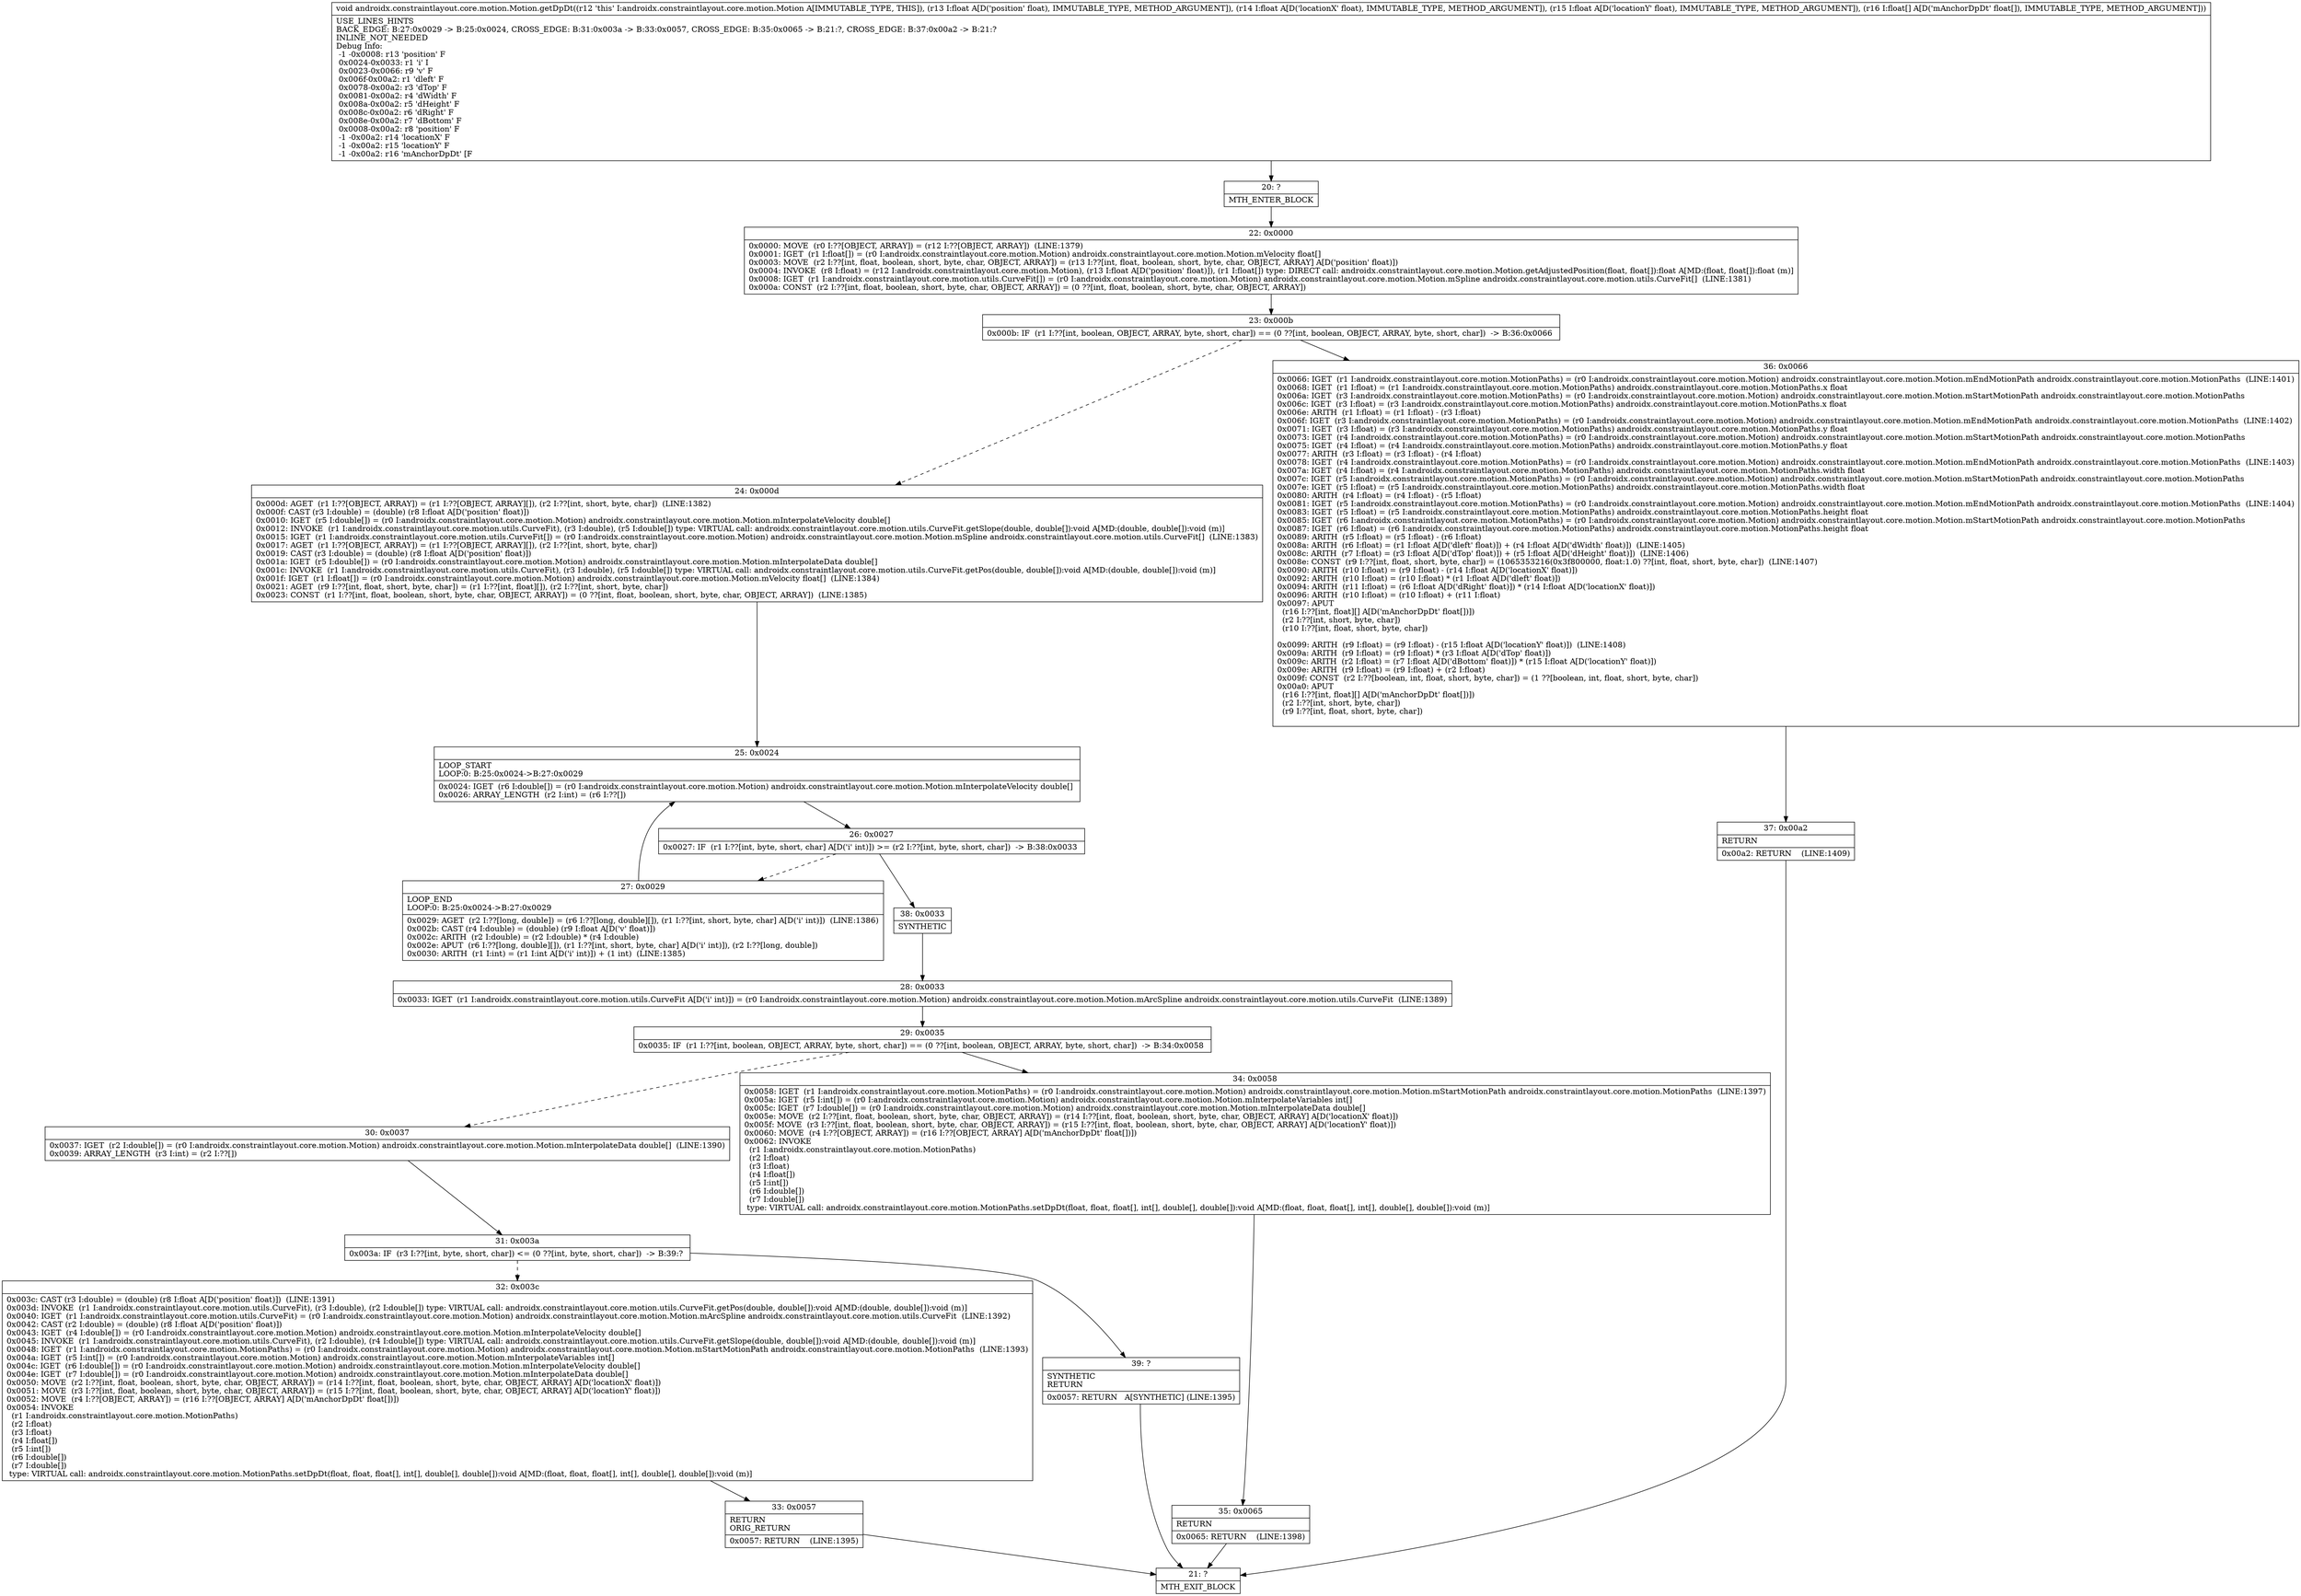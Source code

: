 digraph "CFG forandroidx.constraintlayout.core.motion.Motion.getDpDt(FFF[F)V" {
Node_20 [shape=record,label="{20\:\ ?|MTH_ENTER_BLOCK\l}"];
Node_22 [shape=record,label="{22\:\ 0x0000|0x0000: MOVE  (r0 I:??[OBJECT, ARRAY]) = (r12 I:??[OBJECT, ARRAY])  (LINE:1379)\l0x0001: IGET  (r1 I:float[]) = (r0 I:androidx.constraintlayout.core.motion.Motion) androidx.constraintlayout.core.motion.Motion.mVelocity float[] \l0x0003: MOVE  (r2 I:??[int, float, boolean, short, byte, char, OBJECT, ARRAY]) = (r13 I:??[int, float, boolean, short, byte, char, OBJECT, ARRAY] A[D('position' float)]) \l0x0004: INVOKE  (r8 I:float) = (r12 I:androidx.constraintlayout.core.motion.Motion), (r13 I:float A[D('position' float)]), (r1 I:float[]) type: DIRECT call: androidx.constraintlayout.core.motion.Motion.getAdjustedPosition(float, float[]):float A[MD:(float, float[]):float (m)]\l0x0008: IGET  (r1 I:androidx.constraintlayout.core.motion.utils.CurveFit[]) = (r0 I:androidx.constraintlayout.core.motion.Motion) androidx.constraintlayout.core.motion.Motion.mSpline androidx.constraintlayout.core.motion.utils.CurveFit[]  (LINE:1381)\l0x000a: CONST  (r2 I:??[int, float, boolean, short, byte, char, OBJECT, ARRAY]) = (0 ??[int, float, boolean, short, byte, char, OBJECT, ARRAY]) \l}"];
Node_23 [shape=record,label="{23\:\ 0x000b|0x000b: IF  (r1 I:??[int, boolean, OBJECT, ARRAY, byte, short, char]) == (0 ??[int, boolean, OBJECT, ARRAY, byte, short, char])  \-\> B:36:0x0066 \l}"];
Node_24 [shape=record,label="{24\:\ 0x000d|0x000d: AGET  (r1 I:??[OBJECT, ARRAY]) = (r1 I:??[OBJECT, ARRAY][]), (r2 I:??[int, short, byte, char])  (LINE:1382)\l0x000f: CAST (r3 I:double) = (double) (r8 I:float A[D('position' float)]) \l0x0010: IGET  (r5 I:double[]) = (r0 I:androidx.constraintlayout.core.motion.Motion) androidx.constraintlayout.core.motion.Motion.mInterpolateVelocity double[] \l0x0012: INVOKE  (r1 I:androidx.constraintlayout.core.motion.utils.CurveFit), (r3 I:double), (r5 I:double[]) type: VIRTUAL call: androidx.constraintlayout.core.motion.utils.CurveFit.getSlope(double, double[]):void A[MD:(double, double[]):void (m)]\l0x0015: IGET  (r1 I:androidx.constraintlayout.core.motion.utils.CurveFit[]) = (r0 I:androidx.constraintlayout.core.motion.Motion) androidx.constraintlayout.core.motion.Motion.mSpline androidx.constraintlayout.core.motion.utils.CurveFit[]  (LINE:1383)\l0x0017: AGET  (r1 I:??[OBJECT, ARRAY]) = (r1 I:??[OBJECT, ARRAY][]), (r2 I:??[int, short, byte, char]) \l0x0019: CAST (r3 I:double) = (double) (r8 I:float A[D('position' float)]) \l0x001a: IGET  (r5 I:double[]) = (r0 I:androidx.constraintlayout.core.motion.Motion) androidx.constraintlayout.core.motion.Motion.mInterpolateData double[] \l0x001c: INVOKE  (r1 I:androidx.constraintlayout.core.motion.utils.CurveFit), (r3 I:double), (r5 I:double[]) type: VIRTUAL call: androidx.constraintlayout.core.motion.utils.CurveFit.getPos(double, double[]):void A[MD:(double, double[]):void (m)]\l0x001f: IGET  (r1 I:float[]) = (r0 I:androidx.constraintlayout.core.motion.Motion) androidx.constraintlayout.core.motion.Motion.mVelocity float[]  (LINE:1384)\l0x0021: AGET  (r9 I:??[int, float, short, byte, char]) = (r1 I:??[int, float][]), (r2 I:??[int, short, byte, char]) \l0x0023: CONST  (r1 I:??[int, float, boolean, short, byte, char, OBJECT, ARRAY]) = (0 ??[int, float, boolean, short, byte, char, OBJECT, ARRAY])  (LINE:1385)\l}"];
Node_25 [shape=record,label="{25\:\ 0x0024|LOOP_START\lLOOP:0: B:25:0x0024\-\>B:27:0x0029\l|0x0024: IGET  (r6 I:double[]) = (r0 I:androidx.constraintlayout.core.motion.Motion) androidx.constraintlayout.core.motion.Motion.mInterpolateVelocity double[] \l0x0026: ARRAY_LENGTH  (r2 I:int) = (r6 I:??[]) \l}"];
Node_26 [shape=record,label="{26\:\ 0x0027|0x0027: IF  (r1 I:??[int, byte, short, char] A[D('i' int)]) \>= (r2 I:??[int, byte, short, char])  \-\> B:38:0x0033 \l}"];
Node_27 [shape=record,label="{27\:\ 0x0029|LOOP_END\lLOOP:0: B:25:0x0024\-\>B:27:0x0029\l|0x0029: AGET  (r2 I:??[long, double]) = (r6 I:??[long, double][]), (r1 I:??[int, short, byte, char] A[D('i' int)])  (LINE:1386)\l0x002b: CAST (r4 I:double) = (double) (r9 I:float A[D('v' float)]) \l0x002c: ARITH  (r2 I:double) = (r2 I:double) * (r4 I:double) \l0x002e: APUT  (r6 I:??[long, double][]), (r1 I:??[int, short, byte, char] A[D('i' int)]), (r2 I:??[long, double]) \l0x0030: ARITH  (r1 I:int) = (r1 I:int A[D('i' int)]) + (1 int)  (LINE:1385)\l}"];
Node_38 [shape=record,label="{38\:\ 0x0033|SYNTHETIC\l}"];
Node_28 [shape=record,label="{28\:\ 0x0033|0x0033: IGET  (r1 I:androidx.constraintlayout.core.motion.utils.CurveFit A[D('i' int)]) = (r0 I:androidx.constraintlayout.core.motion.Motion) androidx.constraintlayout.core.motion.Motion.mArcSpline androidx.constraintlayout.core.motion.utils.CurveFit  (LINE:1389)\l}"];
Node_29 [shape=record,label="{29\:\ 0x0035|0x0035: IF  (r1 I:??[int, boolean, OBJECT, ARRAY, byte, short, char]) == (0 ??[int, boolean, OBJECT, ARRAY, byte, short, char])  \-\> B:34:0x0058 \l}"];
Node_30 [shape=record,label="{30\:\ 0x0037|0x0037: IGET  (r2 I:double[]) = (r0 I:androidx.constraintlayout.core.motion.Motion) androidx.constraintlayout.core.motion.Motion.mInterpolateData double[]  (LINE:1390)\l0x0039: ARRAY_LENGTH  (r3 I:int) = (r2 I:??[]) \l}"];
Node_31 [shape=record,label="{31\:\ 0x003a|0x003a: IF  (r3 I:??[int, byte, short, char]) \<= (0 ??[int, byte, short, char])  \-\> B:39:? \l}"];
Node_32 [shape=record,label="{32\:\ 0x003c|0x003c: CAST (r3 I:double) = (double) (r8 I:float A[D('position' float)])  (LINE:1391)\l0x003d: INVOKE  (r1 I:androidx.constraintlayout.core.motion.utils.CurveFit), (r3 I:double), (r2 I:double[]) type: VIRTUAL call: androidx.constraintlayout.core.motion.utils.CurveFit.getPos(double, double[]):void A[MD:(double, double[]):void (m)]\l0x0040: IGET  (r1 I:androidx.constraintlayout.core.motion.utils.CurveFit) = (r0 I:androidx.constraintlayout.core.motion.Motion) androidx.constraintlayout.core.motion.Motion.mArcSpline androidx.constraintlayout.core.motion.utils.CurveFit  (LINE:1392)\l0x0042: CAST (r2 I:double) = (double) (r8 I:float A[D('position' float)]) \l0x0043: IGET  (r4 I:double[]) = (r0 I:androidx.constraintlayout.core.motion.Motion) androidx.constraintlayout.core.motion.Motion.mInterpolateVelocity double[] \l0x0045: INVOKE  (r1 I:androidx.constraintlayout.core.motion.utils.CurveFit), (r2 I:double), (r4 I:double[]) type: VIRTUAL call: androidx.constraintlayout.core.motion.utils.CurveFit.getSlope(double, double[]):void A[MD:(double, double[]):void (m)]\l0x0048: IGET  (r1 I:androidx.constraintlayout.core.motion.MotionPaths) = (r0 I:androidx.constraintlayout.core.motion.Motion) androidx.constraintlayout.core.motion.Motion.mStartMotionPath androidx.constraintlayout.core.motion.MotionPaths  (LINE:1393)\l0x004a: IGET  (r5 I:int[]) = (r0 I:androidx.constraintlayout.core.motion.Motion) androidx.constraintlayout.core.motion.Motion.mInterpolateVariables int[] \l0x004c: IGET  (r6 I:double[]) = (r0 I:androidx.constraintlayout.core.motion.Motion) androidx.constraintlayout.core.motion.Motion.mInterpolateVelocity double[] \l0x004e: IGET  (r7 I:double[]) = (r0 I:androidx.constraintlayout.core.motion.Motion) androidx.constraintlayout.core.motion.Motion.mInterpolateData double[] \l0x0050: MOVE  (r2 I:??[int, float, boolean, short, byte, char, OBJECT, ARRAY]) = (r14 I:??[int, float, boolean, short, byte, char, OBJECT, ARRAY] A[D('locationX' float)]) \l0x0051: MOVE  (r3 I:??[int, float, boolean, short, byte, char, OBJECT, ARRAY]) = (r15 I:??[int, float, boolean, short, byte, char, OBJECT, ARRAY] A[D('locationY' float)]) \l0x0052: MOVE  (r4 I:??[OBJECT, ARRAY]) = (r16 I:??[OBJECT, ARRAY] A[D('mAnchorDpDt' float[])]) \l0x0054: INVOKE  \l  (r1 I:androidx.constraintlayout.core.motion.MotionPaths)\l  (r2 I:float)\l  (r3 I:float)\l  (r4 I:float[])\l  (r5 I:int[])\l  (r6 I:double[])\l  (r7 I:double[])\l type: VIRTUAL call: androidx.constraintlayout.core.motion.MotionPaths.setDpDt(float, float, float[], int[], double[], double[]):void A[MD:(float, float, float[], int[], double[], double[]):void (m)]\l}"];
Node_33 [shape=record,label="{33\:\ 0x0057|RETURN\lORIG_RETURN\l|0x0057: RETURN    (LINE:1395)\l}"];
Node_21 [shape=record,label="{21\:\ ?|MTH_EXIT_BLOCK\l}"];
Node_39 [shape=record,label="{39\:\ ?|SYNTHETIC\lRETURN\l|0x0057: RETURN   A[SYNTHETIC] (LINE:1395)\l}"];
Node_34 [shape=record,label="{34\:\ 0x0058|0x0058: IGET  (r1 I:androidx.constraintlayout.core.motion.MotionPaths) = (r0 I:androidx.constraintlayout.core.motion.Motion) androidx.constraintlayout.core.motion.Motion.mStartMotionPath androidx.constraintlayout.core.motion.MotionPaths  (LINE:1397)\l0x005a: IGET  (r5 I:int[]) = (r0 I:androidx.constraintlayout.core.motion.Motion) androidx.constraintlayout.core.motion.Motion.mInterpolateVariables int[] \l0x005c: IGET  (r7 I:double[]) = (r0 I:androidx.constraintlayout.core.motion.Motion) androidx.constraintlayout.core.motion.Motion.mInterpolateData double[] \l0x005e: MOVE  (r2 I:??[int, float, boolean, short, byte, char, OBJECT, ARRAY]) = (r14 I:??[int, float, boolean, short, byte, char, OBJECT, ARRAY] A[D('locationX' float)]) \l0x005f: MOVE  (r3 I:??[int, float, boolean, short, byte, char, OBJECT, ARRAY]) = (r15 I:??[int, float, boolean, short, byte, char, OBJECT, ARRAY] A[D('locationY' float)]) \l0x0060: MOVE  (r4 I:??[OBJECT, ARRAY]) = (r16 I:??[OBJECT, ARRAY] A[D('mAnchorDpDt' float[])]) \l0x0062: INVOKE  \l  (r1 I:androidx.constraintlayout.core.motion.MotionPaths)\l  (r2 I:float)\l  (r3 I:float)\l  (r4 I:float[])\l  (r5 I:int[])\l  (r6 I:double[])\l  (r7 I:double[])\l type: VIRTUAL call: androidx.constraintlayout.core.motion.MotionPaths.setDpDt(float, float, float[], int[], double[], double[]):void A[MD:(float, float, float[], int[], double[], double[]):void (m)]\l}"];
Node_35 [shape=record,label="{35\:\ 0x0065|RETURN\l|0x0065: RETURN    (LINE:1398)\l}"];
Node_36 [shape=record,label="{36\:\ 0x0066|0x0066: IGET  (r1 I:androidx.constraintlayout.core.motion.MotionPaths) = (r0 I:androidx.constraintlayout.core.motion.Motion) androidx.constraintlayout.core.motion.Motion.mEndMotionPath androidx.constraintlayout.core.motion.MotionPaths  (LINE:1401)\l0x0068: IGET  (r1 I:float) = (r1 I:androidx.constraintlayout.core.motion.MotionPaths) androidx.constraintlayout.core.motion.MotionPaths.x float \l0x006a: IGET  (r3 I:androidx.constraintlayout.core.motion.MotionPaths) = (r0 I:androidx.constraintlayout.core.motion.Motion) androidx.constraintlayout.core.motion.Motion.mStartMotionPath androidx.constraintlayout.core.motion.MotionPaths \l0x006c: IGET  (r3 I:float) = (r3 I:androidx.constraintlayout.core.motion.MotionPaths) androidx.constraintlayout.core.motion.MotionPaths.x float \l0x006e: ARITH  (r1 I:float) = (r1 I:float) \- (r3 I:float) \l0x006f: IGET  (r3 I:androidx.constraintlayout.core.motion.MotionPaths) = (r0 I:androidx.constraintlayout.core.motion.Motion) androidx.constraintlayout.core.motion.Motion.mEndMotionPath androidx.constraintlayout.core.motion.MotionPaths  (LINE:1402)\l0x0071: IGET  (r3 I:float) = (r3 I:androidx.constraintlayout.core.motion.MotionPaths) androidx.constraintlayout.core.motion.MotionPaths.y float \l0x0073: IGET  (r4 I:androidx.constraintlayout.core.motion.MotionPaths) = (r0 I:androidx.constraintlayout.core.motion.Motion) androidx.constraintlayout.core.motion.Motion.mStartMotionPath androidx.constraintlayout.core.motion.MotionPaths \l0x0075: IGET  (r4 I:float) = (r4 I:androidx.constraintlayout.core.motion.MotionPaths) androidx.constraintlayout.core.motion.MotionPaths.y float \l0x0077: ARITH  (r3 I:float) = (r3 I:float) \- (r4 I:float) \l0x0078: IGET  (r4 I:androidx.constraintlayout.core.motion.MotionPaths) = (r0 I:androidx.constraintlayout.core.motion.Motion) androidx.constraintlayout.core.motion.Motion.mEndMotionPath androidx.constraintlayout.core.motion.MotionPaths  (LINE:1403)\l0x007a: IGET  (r4 I:float) = (r4 I:androidx.constraintlayout.core.motion.MotionPaths) androidx.constraintlayout.core.motion.MotionPaths.width float \l0x007c: IGET  (r5 I:androidx.constraintlayout.core.motion.MotionPaths) = (r0 I:androidx.constraintlayout.core.motion.Motion) androidx.constraintlayout.core.motion.Motion.mStartMotionPath androidx.constraintlayout.core.motion.MotionPaths \l0x007e: IGET  (r5 I:float) = (r5 I:androidx.constraintlayout.core.motion.MotionPaths) androidx.constraintlayout.core.motion.MotionPaths.width float \l0x0080: ARITH  (r4 I:float) = (r4 I:float) \- (r5 I:float) \l0x0081: IGET  (r5 I:androidx.constraintlayout.core.motion.MotionPaths) = (r0 I:androidx.constraintlayout.core.motion.Motion) androidx.constraintlayout.core.motion.Motion.mEndMotionPath androidx.constraintlayout.core.motion.MotionPaths  (LINE:1404)\l0x0083: IGET  (r5 I:float) = (r5 I:androidx.constraintlayout.core.motion.MotionPaths) androidx.constraintlayout.core.motion.MotionPaths.height float \l0x0085: IGET  (r6 I:androidx.constraintlayout.core.motion.MotionPaths) = (r0 I:androidx.constraintlayout.core.motion.Motion) androidx.constraintlayout.core.motion.Motion.mStartMotionPath androidx.constraintlayout.core.motion.MotionPaths \l0x0087: IGET  (r6 I:float) = (r6 I:androidx.constraintlayout.core.motion.MotionPaths) androidx.constraintlayout.core.motion.MotionPaths.height float \l0x0089: ARITH  (r5 I:float) = (r5 I:float) \- (r6 I:float) \l0x008a: ARITH  (r6 I:float) = (r1 I:float A[D('dleft' float)]) + (r4 I:float A[D('dWidth' float)])  (LINE:1405)\l0x008c: ARITH  (r7 I:float) = (r3 I:float A[D('dTop' float)]) + (r5 I:float A[D('dHeight' float)])  (LINE:1406)\l0x008e: CONST  (r9 I:??[int, float, short, byte, char]) = (1065353216(0x3f800000, float:1.0) ??[int, float, short, byte, char])  (LINE:1407)\l0x0090: ARITH  (r10 I:float) = (r9 I:float) \- (r14 I:float A[D('locationX' float)]) \l0x0092: ARITH  (r10 I:float) = (r10 I:float) * (r1 I:float A[D('dleft' float)]) \l0x0094: ARITH  (r11 I:float) = (r6 I:float A[D('dRight' float)]) * (r14 I:float A[D('locationX' float)]) \l0x0096: ARITH  (r10 I:float) = (r10 I:float) + (r11 I:float) \l0x0097: APUT  \l  (r16 I:??[int, float][] A[D('mAnchorDpDt' float[])])\l  (r2 I:??[int, short, byte, char])\l  (r10 I:??[int, float, short, byte, char])\l \l0x0099: ARITH  (r9 I:float) = (r9 I:float) \- (r15 I:float A[D('locationY' float)])  (LINE:1408)\l0x009a: ARITH  (r9 I:float) = (r9 I:float) * (r3 I:float A[D('dTop' float)]) \l0x009c: ARITH  (r2 I:float) = (r7 I:float A[D('dBottom' float)]) * (r15 I:float A[D('locationY' float)]) \l0x009e: ARITH  (r9 I:float) = (r9 I:float) + (r2 I:float) \l0x009f: CONST  (r2 I:??[boolean, int, float, short, byte, char]) = (1 ??[boolean, int, float, short, byte, char]) \l0x00a0: APUT  \l  (r16 I:??[int, float][] A[D('mAnchorDpDt' float[])])\l  (r2 I:??[int, short, byte, char])\l  (r9 I:??[int, float, short, byte, char])\l \l}"];
Node_37 [shape=record,label="{37\:\ 0x00a2|RETURN\l|0x00a2: RETURN    (LINE:1409)\l}"];
MethodNode[shape=record,label="{void androidx.constraintlayout.core.motion.Motion.getDpDt((r12 'this' I:androidx.constraintlayout.core.motion.Motion A[IMMUTABLE_TYPE, THIS]), (r13 I:float A[D('position' float), IMMUTABLE_TYPE, METHOD_ARGUMENT]), (r14 I:float A[D('locationX' float), IMMUTABLE_TYPE, METHOD_ARGUMENT]), (r15 I:float A[D('locationY' float), IMMUTABLE_TYPE, METHOD_ARGUMENT]), (r16 I:float[] A[D('mAnchorDpDt' float[]), IMMUTABLE_TYPE, METHOD_ARGUMENT]))  | USE_LINES_HINTS\lBACK_EDGE: B:27:0x0029 \-\> B:25:0x0024, CROSS_EDGE: B:31:0x003a \-\> B:33:0x0057, CROSS_EDGE: B:35:0x0065 \-\> B:21:?, CROSS_EDGE: B:37:0x00a2 \-\> B:21:?\lINLINE_NOT_NEEDED\lDebug Info:\l  \-1 \-0x0008: r13 'position' F\l  0x0024\-0x0033: r1 'i' I\l  0x0023\-0x0066: r9 'v' F\l  0x006f\-0x00a2: r1 'dleft' F\l  0x0078\-0x00a2: r3 'dTop' F\l  0x0081\-0x00a2: r4 'dWidth' F\l  0x008a\-0x00a2: r5 'dHeight' F\l  0x008c\-0x00a2: r6 'dRight' F\l  0x008e\-0x00a2: r7 'dBottom' F\l  0x0008\-0x00a2: r8 'position' F\l  \-1 \-0x00a2: r14 'locationX' F\l  \-1 \-0x00a2: r15 'locationY' F\l  \-1 \-0x00a2: r16 'mAnchorDpDt' [F\l}"];
MethodNode -> Node_20;Node_20 -> Node_22;
Node_22 -> Node_23;
Node_23 -> Node_24[style=dashed];
Node_23 -> Node_36;
Node_24 -> Node_25;
Node_25 -> Node_26;
Node_26 -> Node_27[style=dashed];
Node_26 -> Node_38;
Node_27 -> Node_25;
Node_38 -> Node_28;
Node_28 -> Node_29;
Node_29 -> Node_30[style=dashed];
Node_29 -> Node_34;
Node_30 -> Node_31;
Node_31 -> Node_32[style=dashed];
Node_31 -> Node_39;
Node_32 -> Node_33;
Node_33 -> Node_21;
Node_39 -> Node_21;
Node_34 -> Node_35;
Node_35 -> Node_21;
Node_36 -> Node_37;
Node_37 -> Node_21;
}

